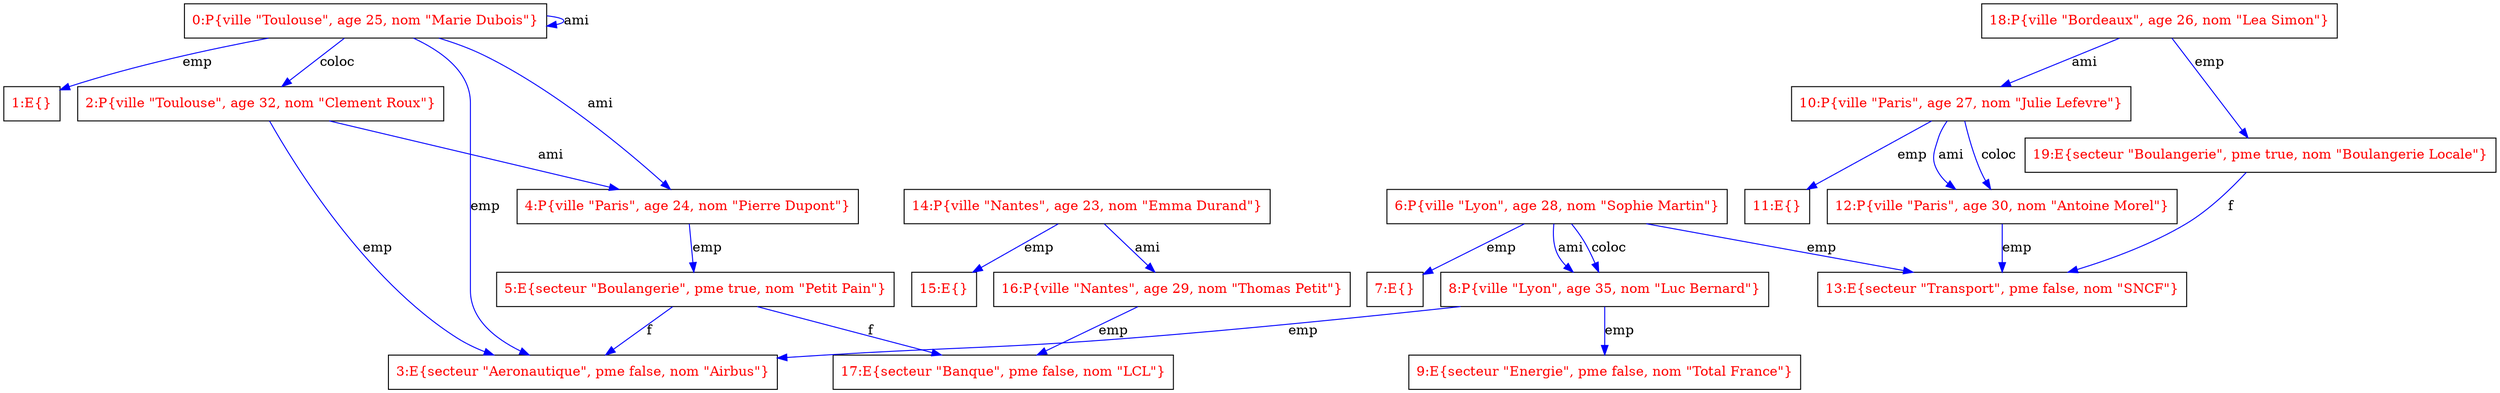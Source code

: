 digraph G {
  0 [label="0:P{ville \"Toulouse\", age 25, nom \"Marie Dubois\"}",
     shape=box, fontcolor="#FF0000", ];
  1 [label="1:E{}", shape=box, fontcolor="#FF0000", ];
  2 [label="2:P{ville \"Toulouse\", age 32, nom \"Clement Roux\"}",
     shape=box, fontcolor="#FF0000", ];
  3 [label="3:E{secteur \"Aeronautique\", pme false, nom \"Airbus\"}",
     shape=box, fontcolor="#FF0000", ];
  4 [label="4:P{ville \"Paris\", age 24, nom \"Pierre Dupont\"}", shape=box,
     fontcolor="#FF0000", ];
  5 [label="5:E{secteur \"Boulangerie\", pme true, nom \"Petit Pain\"}",
     shape=box, fontcolor="#FF0000", ];
  6 [label="6:P{ville \"Lyon\", age 28, nom \"Sophie Martin\"}", shape=box,
     fontcolor="#FF0000", ];
  7 [label="7:E{}", shape=box, fontcolor="#FF0000", ];
  8 [label="8:P{ville \"Lyon\", age 35, nom \"Luc Bernard\"}", shape=box,
     fontcolor="#FF0000", ];
  9 [label="9:E{secteur \"Energie\", pme false, nom \"Total France\"}",
     shape=box, fontcolor="#FF0000", ];
  10 [label="10:P{ville \"Paris\", age 27, nom \"Julie Lefevre\"}",
      shape=box, fontcolor="#FF0000", ];
  11 [label="11:E{}", shape=box, fontcolor="#FF0000", ];
  12 [label="12:P{ville \"Paris\", age 30, nom \"Antoine Morel\"}",
      shape=box, fontcolor="#FF0000", ];
  13 [label="13:E{secteur \"Transport\", pme false, nom \"SNCF\"}",
      shape=box, fontcolor="#FF0000", ];
  14 [label="14:P{ville \"Nantes\", age 23, nom \"Emma Durand\"}", shape=box,
      fontcolor="#FF0000", ];
  15 [label="15:E{}", shape=box, fontcolor="#FF0000", ];
  16 [label="16:P{ville \"Nantes\", age 29, nom \"Thomas Petit\"}",
      shape=box, fontcolor="#FF0000", ];
  17 [label="17:E{secteur \"Banque\", pme false, nom \"LCL\"}", shape=box,
      fontcolor="#FF0000", ];
  18 [label="18:P{ville \"Bordeaux\", age 26, nom \"Lea Simon\"}", shape=box,
      fontcolor="#FF0000", ];
  19 [label="19:E{secteur \"Boulangerie\", pme true, nom \"Boulangerie Locale\"}",
      shape=box, fontcolor="#FF0000", ];
  
  
  0 -> 0 [color="#0000FF", label="ami", ];
  0 -> 1 [color="#0000FF", label="emp", ];
  0 -> 2 [color="#0000FF", label="coloc", ];
  0 -> 3 [color="#0000FF", label="emp", ];
  0 -> 4 [color="#0000FF", label="ami", ];
  2 -> 3 [color="#0000FF", label="emp", ];
  2 -> 4 [color="#0000FF", label="ami", ];
  4 -> 5 [color="#0000FF", label="emp", ];
  5 -> 3 [color="#0000FF", label="f", ];
  5 -> 17 [color="#0000FF", label="f", ];
  6 -> 7 [color="#0000FF", label="emp", ];
  6 -> 8 [color="#0000FF", label="ami", ];
  6 -> 8 [color="#0000FF", label="coloc", ];
  6 -> 13 [color="#0000FF", label="emp", ];
  8 -> 3 [color="#0000FF", label="emp", ];
  8 -> 9 [color="#0000FF", label="emp", ];
  10 -> 11 [color="#0000FF", label="emp", ];
  10 -> 12 [color="#0000FF", label="ami", ];
  10 -> 12 [color="#0000FF", label="coloc", ];
  12 -> 13 [color="#0000FF", label="emp", ];
  14 -> 15 [color="#0000FF", label="emp", ];
  14 -> 16 [color="#0000FF", label="ami", ];
  16 -> 17 [color="#0000FF", label="emp", ];
  18 -> 10 [color="#0000FF", label="ami", ];
  18 -> 19 [color="#0000FF", label="emp", ];
  19 -> 13 [color="#0000FF", label="f", ];
  
  }

